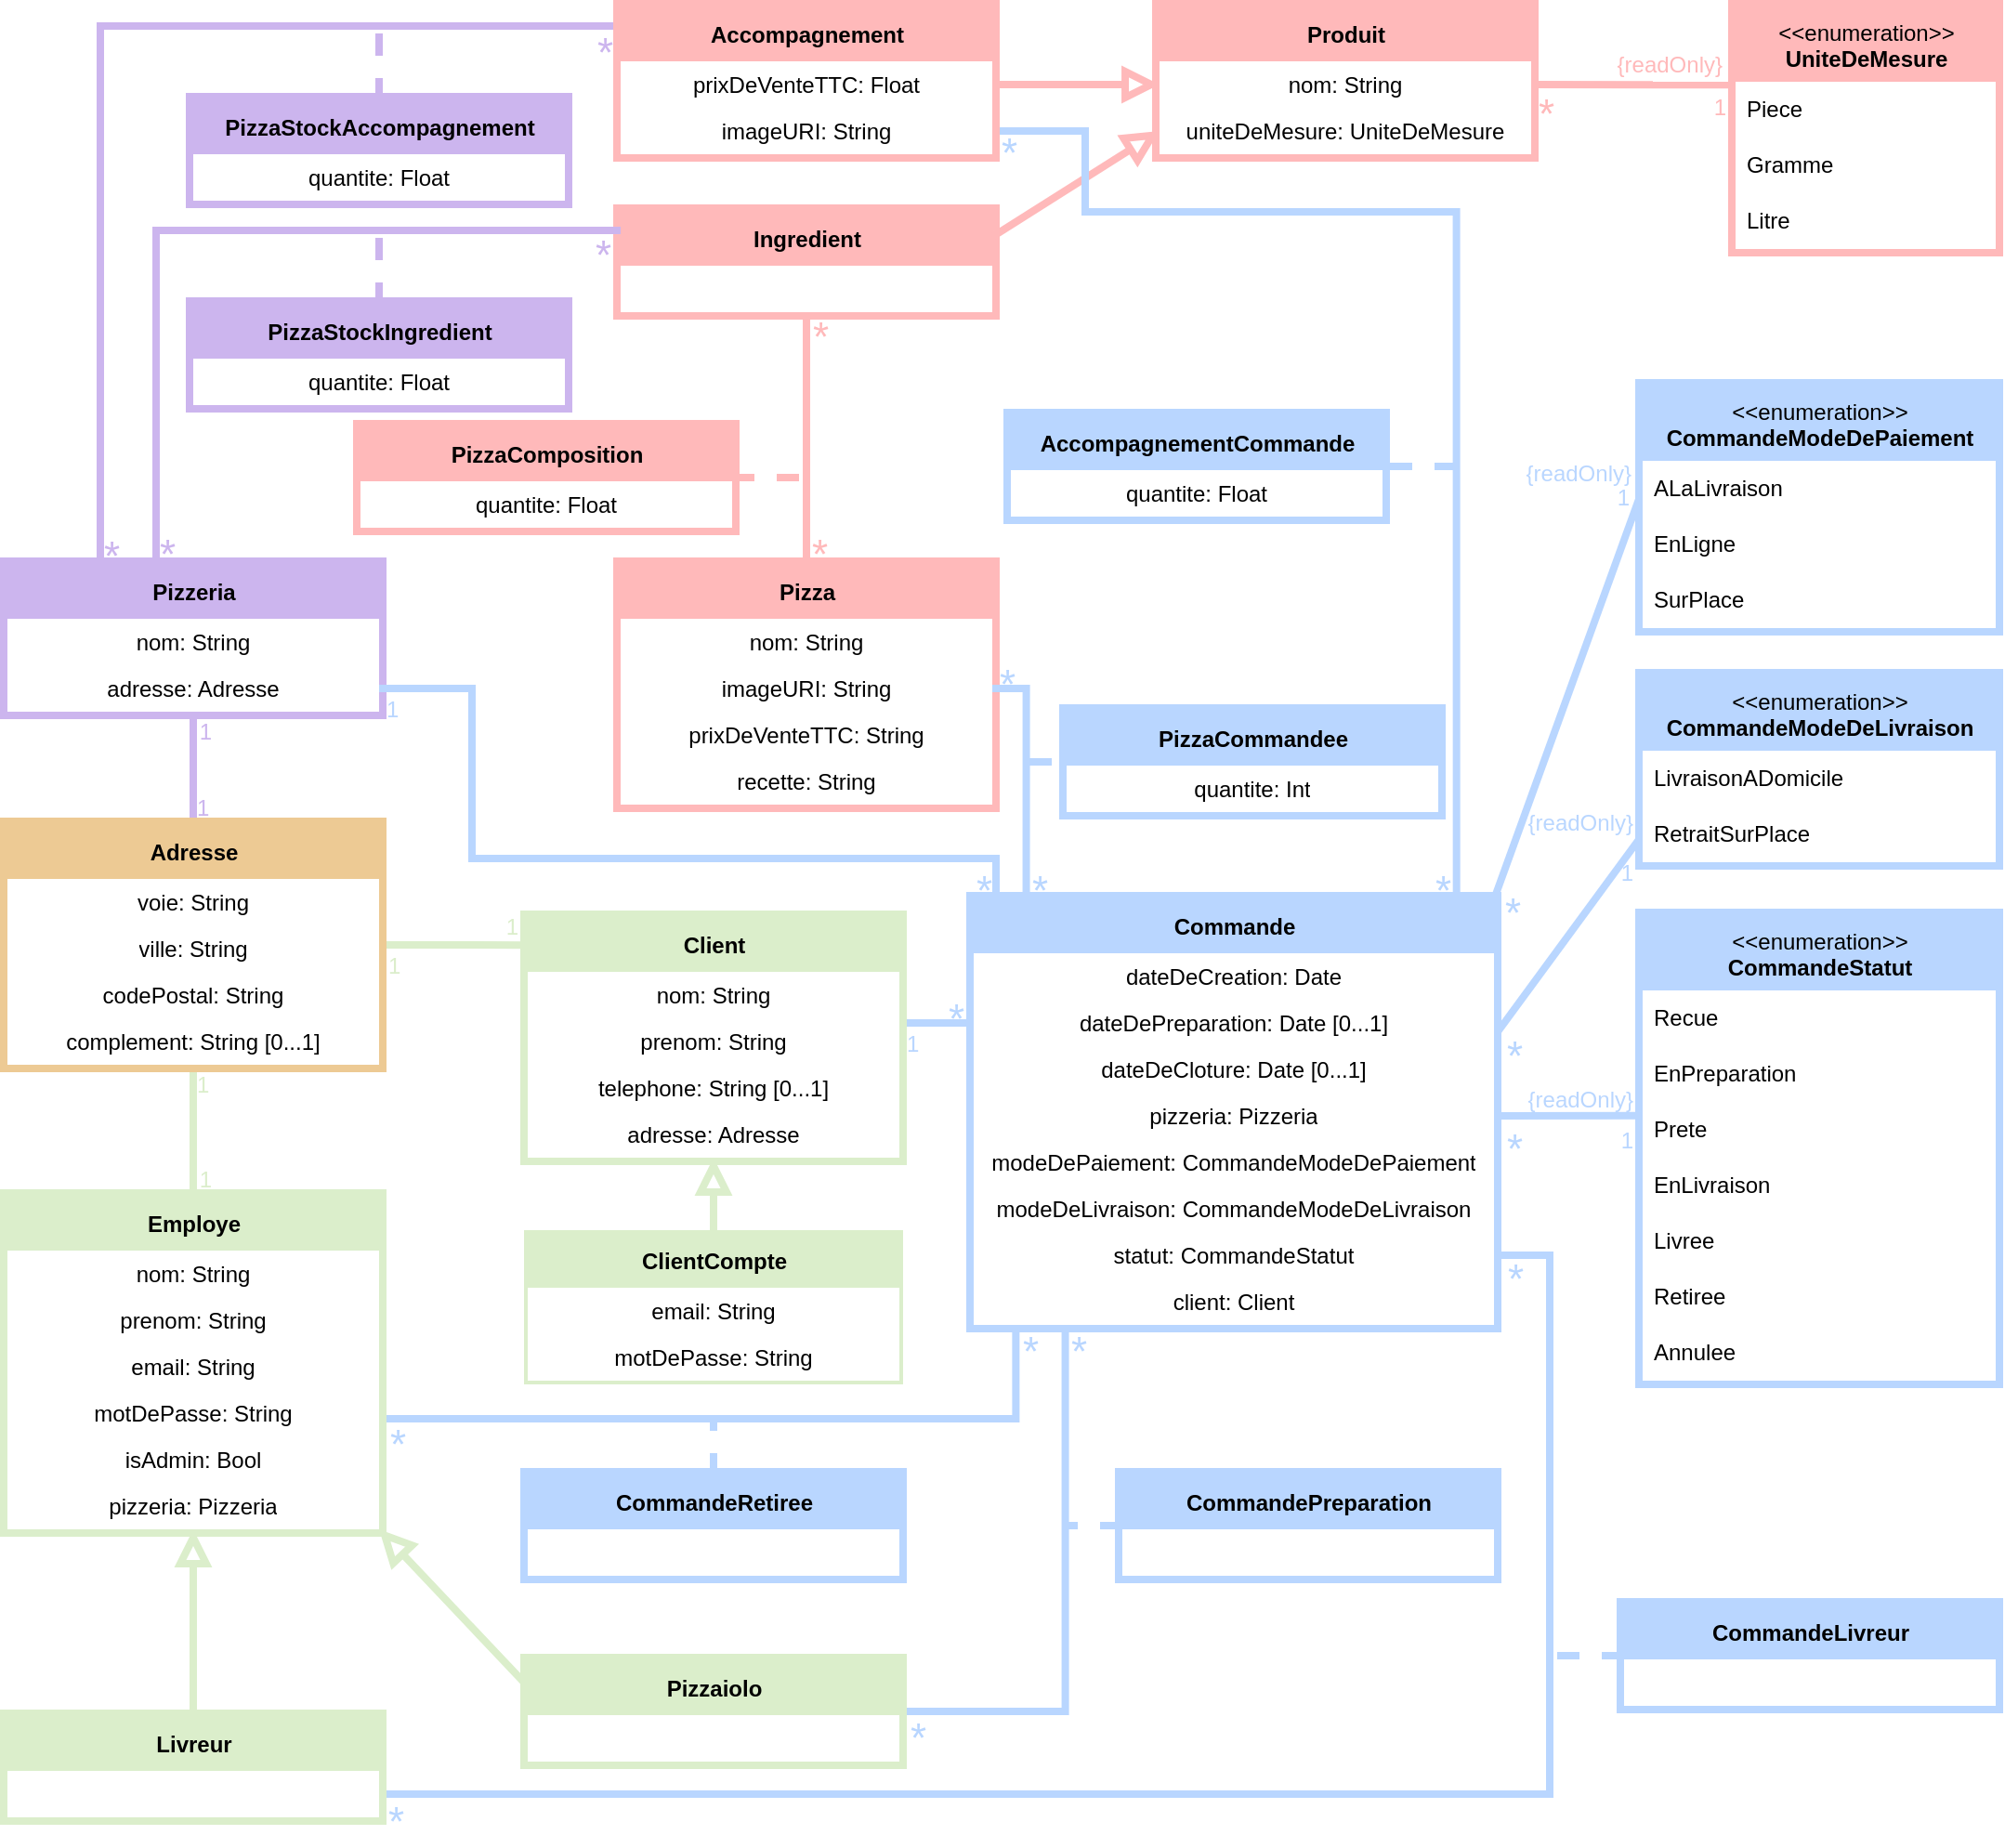 <mxfile>
    <diagram id="vCWGlg-dAXmwwejnAdPU" name="Page-1">
        <mxGraphModel dx="1217" dy="1566" grid="1" gridSize="10" guides="1" tooltips="1" connect="1" arrows="1" fold="1" page="1" pageScale="1" pageWidth="827" pageHeight="1169" math="0" shadow="0">
            <root>
                <mxCell id="0"/>
                <mxCell id="1" parent="0"/>
                <mxCell id="159" style="edgeStyle=none;rounded=0;orthogonalLoop=1;jettySize=auto;html=1;exitX=1;exitY=0.5;exitDx=0;exitDy=0;entryX=0;entryY=0.5;entryDx=0;entryDy=0;endArrow=block;endFill=0;endSize=10;strokeColor=#FFB9BA;strokeWidth=4;" parent="1" source="214" target="191" edge="1">
                    <mxGeometry relative="1" as="geometry">
                        <mxPoint x="-300" y="92.5" as="sourcePoint"/>
                        <mxPoint x="-120" y="92.5" as="targetPoint"/>
                    </mxGeometry>
                </mxCell>
                <mxCell id="193" value="&lt;font color=&quot;#000000&quot;&gt;&amp;lt;&amp;lt;enumeration&amp;gt;&amp;gt;&lt;br&gt;&lt;b&gt;UniteDeMesure&lt;/b&gt;&lt;/font&gt;" style="swimlane;fontStyle=0;align=center;verticalAlign=top;childLayout=stackLayout;horizontal=1;startSize=40;horizontalStack=0;resizeParent=1;resizeParentMax=0;resizeLast=0;collapsible=0;marginBottom=0;html=1;strokeColor=#FFB9BA;fillColor=#FFB9BA;strokeWidth=8;" parent="1" vertex="1">
                    <mxGeometry x="130" width="140" height="130" as="geometry"/>
                </mxCell>
                <mxCell id="194" value="&lt;font color=&quot;#000000&quot; style=&quot;background-color: rgb(255 , 255 , 255)&quot;&gt;Piece&lt;/font&gt;" style="text;html=1;strokeColor=none;align=left;verticalAlign=middle;spacingLeft=4;spacingRight=4;overflow=hidden;rotatable=0;points=[[0,0.5],[1,0.5]];portConstraint=eastwest;fillColor=#FFFFFF;" parent="193" vertex="1">
                    <mxGeometry y="40" width="140" height="30" as="geometry"/>
                </mxCell>
                <mxCell id="195" value="&lt;font color=&quot;#000000&quot; style=&quot;background-color: rgb(255 , 255 , 255)&quot;&gt;Gramme&lt;/font&gt;" style="text;html=1;strokeColor=none;align=left;verticalAlign=middle;spacingLeft=4;spacingRight=4;overflow=hidden;rotatable=0;points=[[0,0.5],[1,0.5]];portConstraint=eastwest;fillColor=#FFFFFF;" parent="193" vertex="1">
                    <mxGeometry y="70" width="140" height="30" as="geometry"/>
                </mxCell>
                <mxCell id="196" value="&lt;font color=&quot;#000000&quot; style=&quot;background-color: rgb(255 , 255 , 255)&quot;&gt;Litre&lt;/font&gt;" style="text;html=1;strokeColor=none;align=left;verticalAlign=middle;spacingLeft=4;spacingRight=4;overflow=hidden;rotatable=0;points=[[0,0.5],[1,0.5]];portConstraint=eastwest;fillColor=#FFFFFF;" parent="193" vertex="1">
                    <mxGeometry y="100" width="140" height="30" as="geometry"/>
                </mxCell>
                <mxCell id="198" value="" style="endArrow=none;html=1;rounded=0;align=center;verticalAlign=top;endFill=0;labelBackgroundColor=none;strokeColor=#FFB9BA;entryX=-0.008;entryY=0.056;entryDx=0;entryDy=0;entryPerimeter=0;exitX=1;exitY=0.5;exitDx=0;exitDy=0;strokeWidth=4;" parent="1" source="191" target="194" edge="1">
                    <mxGeometry relative="1" as="geometry">
                        <mxPoint x="40" y="96" as="sourcePoint"/>
                        <mxPoint x="330" y="230" as="targetPoint"/>
                    </mxGeometry>
                </mxCell>
                <mxCell id="200" value="&lt;font style=&quot;font-size: 22px&quot;&gt;*&lt;/font&gt;" style="resizable=0;html=1;align=left;verticalAlign=top;labelBackgroundColor=none;fontSize=25;fontColor=#FFB9BA;" parent="198" connectable="0" vertex="1">
                    <mxGeometry x="-1" relative="1" as="geometry">
                        <mxPoint x="2" y="-8" as="offset"/>
                    </mxGeometry>
                </mxCell>
                <mxCell id="201" value="{readOnly}" style="resizable=0;html=1;align=right;verticalAlign=bottom;labelBackgroundColor=none;fontColor=#FFB9BA;" parent="198" connectable="0" vertex="1">
                    <mxGeometry x="1" relative="1" as="geometry">
                        <mxPoint x="-5" y="-2" as="offset"/>
                    </mxGeometry>
                </mxCell>
                <mxCell id="202" value="1" style="resizable=0;html=1;align=right;verticalAlign=top;labelBackgroundColor=none;fontColor=#FFB9BA;" parent="198" connectable="0" vertex="1">
                    <mxGeometry x="1" relative="1" as="geometry">
                        <mxPoint x="-3" y="-2" as="offset"/>
                    </mxGeometry>
                </mxCell>
                <mxCell id="216" value="&lt;font color=&quot;#000000&quot;&gt;Ingredient&lt;/font&gt;" style="swimlane;fontStyle=1;align=center;verticalAlign=middle;childLayout=stackLayout;horizontal=1;startSize=29;horizontalStack=0;resizeParent=1;resizeParentMax=0;resizeLast=0;collapsible=0;marginBottom=0;html=1;strokeColor=#FFB9BA;fillColor=#FFB9BA;strokeWidth=8;" parent="1" vertex="1">
                    <mxGeometry x="-470" y="110" width="200" height="54" as="geometry"/>
                </mxCell>
                <mxCell id="217" value="" style="text;html=1;strokeColor=none;align=center;verticalAlign=middle;spacingLeft=4;spacingRight=4;overflow=hidden;rotatable=0;points=[[0,0.5],[1,0.5]];portConstraint=eastwest;fillColor=#FFFFFF;" parent="216" vertex="1">
                    <mxGeometry y="29" width="200" height="25" as="geometry"/>
                </mxCell>
                <mxCell id="219" style="edgeStyle=none;rounded=0;orthogonalLoop=1;jettySize=auto;html=1;exitX=1;exitY=0.25;exitDx=0;exitDy=0;entryX=0;entryY=0.5;entryDx=0;entryDy=0;endArrow=block;endFill=0;endSize=10;strokeColor=#FFB9BA;strokeWidth=4;" parent="1" source="216" target="192" edge="1">
                    <mxGeometry relative="1" as="geometry">
                        <mxPoint x="-280" y="92.5" as="sourcePoint"/>
                        <mxPoint x="-80" y="104.5" as="targetPoint"/>
                    </mxGeometry>
                </mxCell>
                <mxCell id="221" value="&lt;font color=&quot;#000000&quot;&gt;Pizza&lt;/font&gt;" style="swimlane;fontStyle=1;align=center;verticalAlign=middle;childLayout=stackLayout;horizontal=1;startSize=29;horizontalStack=0;resizeParent=1;resizeParentMax=0;resizeLast=0;collapsible=0;marginBottom=0;html=1;strokeColor=#FFB9BA;fillColor=#FFB9BA;strokeWidth=8;" parent="1" vertex="1">
                    <mxGeometry x="-470" y="300" width="200" height="129" as="geometry"/>
                </mxCell>
                <mxCell id="226" value="&lt;font color=&quot;#000000&quot;&gt;nom: String&lt;/font&gt;" style="text;html=1;strokeColor=none;align=center;verticalAlign=middle;spacingLeft=4;spacingRight=4;overflow=hidden;rotatable=0;points=[[0,0.5],[1,0.5]];portConstraint=eastwest;fillColor=#FFFFFF;" parent="221" vertex="1">
                    <mxGeometry y="29" width="200" height="25" as="geometry"/>
                </mxCell>
                <mxCell id="227" value="&lt;font color=&quot;#000000&quot;&gt;imageURI: String&lt;/font&gt;" style="text;html=1;strokeColor=none;align=center;verticalAlign=middle;spacingLeft=4;spacingRight=4;overflow=hidden;rotatable=0;points=[[0,0.5],[1,0.5]];portConstraint=eastwest;fillColor=#FFFFFF;" parent="221" vertex="1">
                    <mxGeometry y="54" width="200" height="25" as="geometry"/>
                </mxCell>
                <mxCell id="228" value="&lt;font color=&quot;#000000&quot;&gt;prixDeVenteTTC: String&lt;/font&gt;" style="text;html=1;strokeColor=none;align=center;verticalAlign=middle;spacingLeft=4;spacingRight=4;overflow=hidden;rotatable=0;points=[[0,0.5],[1,0.5]];portConstraint=eastwest;fillColor=#FFFFFF;" parent="221" vertex="1">
                    <mxGeometry y="79" width="200" height="25" as="geometry"/>
                </mxCell>
                <mxCell id="222" value="&lt;font color=&quot;#000000&quot;&gt;recette: String&lt;/font&gt;" style="text;html=1;strokeColor=none;align=center;verticalAlign=middle;spacingLeft=4;spacingRight=4;overflow=hidden;rotatable=0;points=[[0,0.5],[1,0.5]];portConstraint=eastwest;fillColor=#FFFFFF;" parent="221" vertex="1">
                    <mxGeometry y="104" width="200" height="25" as="geometry"/>
                </mxCell>
                <mxCell id="235" style="edgeStyle=none;rounded=0;orthogonalLoop=1;jettySize=auto;html=1;exitX=1;exitY=0.5;exitDx=0;exitDy=0;endArrow=none;endFill=0;strokeColor=#FFB9BA;fontSize=25;fontColor=#FFB9BA;dashed=1;strokeWidth=4;" parent="1" source="230" edge="1">
                    <mxGeometry relative="1" as="geometry">
                        <mxPoint x="-370" y="253" as="targetPoint"/>
                    </mxGeometry>
                </mxCell>
                <mxCell id="230" value="&lt;font color=&quot;#000000&quot;&gt;PizzaComposition&lt;/font&gt;" style="swimlane;fontStyle=1;align=center;verticalAlign=middle;childLayout=stackLayout;horizontal=1;startSize=29;horizontalStack=0;resizeParent=1;resizeParentMax=0;resizeLast=0;collapsible=0;marginBottom=0;html=1;strokeColor=#FFB9BA;fillColor=#FFB9BA;strokeWidth=8;" parent="1" vertex="1">
                    <mxGeometry x="-610" y="226" width="200" height="54" as="geometry"/>
                </mxCell>
                <mxCell id="231" value="&lt;font color=&quot;#000000&quot;&gt;quantite: Float&lt;/font&gt;" style="text;html=1;strokeColor=none;align=center;verticalAlign=middle;spacingLeft=4;spacingRight=4;overflow=hidden;rotatable=0;points=[[0,0.5],[1,0.5]];portConstraint=eastwest;fillColor=#FFFFFF;" parent="230" vertex="1">
                    <mxGeometry y="29" width="200" height="25" as="geometry"/>
                </mxCell>
                <mxCell id="236" value="" style="endArrow=none;html=1;rounded=0;align=center;verticalAlign=top;endFill=0;labelBackgroundColor=none;strokeColor=#FFB9BA;entryX=0.5;entryY=1;entryDx=0;entryDy=0;exitX=0.5;exitY=0;exitDx=0;exitDy=0;strokeWidth=4;" parent="1" source="221" target="216" edge="1">
                    <mxGeometry relative="1" as="geometry">
                        <mxPoint x="20" y="92.5" as="sourcePoint"/>
                        <mxPoint x="198.88" y="92.68" as="targetPoint"/>
                    </mxGeometry>
                </mxCell>
                <mxCell id="237" value="&lt;font style=&quot;font-size: 22px&quot;&gt;*&lt;/font&gt;" style="resizable=0;html=1;align=left;verticalAlign=top;labelBackgroundColor=none;fontSize=25;fontColor=#FFB9BA;" parent="236" connectable="0" vertex="1">
                    <mxGeometry x="-1" relative="1" as="geometry">
                        <mxPoint x="1" y="-29" as="offset"/>
                    </mxGeometry>
                </mxCell>
                <mxCell id="239" value="&lt;span style=&quot;font-size: 22px ; text-align: left&quot;&gt;*&lt;/span&gt;" style="resizable=0;html=1;align=right;verticalAlign=top;labelBackgroundColor=none;fontColor=#FFB9BA;" parent="236" connectable="0" vertex="1">
                    <mxGeometry x="1" relative="1" as="geometry">
                        <mxPoint x="12" y="-6" as="offset"/>
                    </mxGeometry>
                </mxCell>
                <mxCell id="240" value="&lt;font color=&quot;#000000&quot;&gt;Pizzeria&lt;/font&gt;" style="swimlane;fontStyle=1;align=center;verticalAlign=middle;childLayout=stackLayout;horizontal=1;startSize=29;horizontalStack=0;resizeParent=1;resizeParentMax=0;resizeLast=0;collapsible=0;marginBottom=0;html=1;fillColor=#CCB5EE;strokeColor=#CCB5EE;strokeWidth=8;" parent="1" vertex="1">
                    <mxGeometry x="-800" y="300" width="200" height="79" as="geometry"/>
                </mxCell>
                <mxCell id="241" value="&lt;font color=&quot;#000000&quot;&gt;nom: String&lt;/font&gt;" style="text;html=1;strokeColor=none;align=center;verticalAlign=middle;spacingLeft=4;spacingRight=4;overflow=hidden;rotatable=0;points=[[0,0.5],[1,0.5]];portConstraint=eastwest;fillColor=#FFFFFF;" parent="240" vertex="1">
                    <mxGeometry y="29" width="200" height="25" as="geometry"/>
                </mxCell>
                <mxCell id="244" value="&lt;font color=&quot;#000000&quot;&gt;adresse: Adresse&lt;/font&gt;" style="text;html=1;strokeColor=none;align=center;verticalAlign=middle;spacingLeft=4;spacingRight=4;overflow=hidden;rotatable=0;points=[[0,0.5],[1,0.5]];portConstraint=eastwest;fillColor=#FFFFFF;" parent="240" vertex="1">
                    <mxGeometry y="54" width="200" height="25" as="geometry"/>
                </mxCell>
                <mxCell id="245" value="" style="endArrow=none;html=1;rounded=0;align=center;verticalAlign=top;endFill=0;labelBackgroundColor=none;exitX=0.25;exitY=0;exitDx=0;exitDy=0;edgeStyle=orthogonalEdgeStyle;strokeColor=#CCB5EE;strokeWidth=4;" parent="1" source="240" edge="1">
                    <mxGeometry relative="1" as="geometry">
                        <mxPoint x="-750" y="80" as="sourcePoint"/>
                        <mxPoint x="-470" y="10" as="targetPoint"/>
                        <Array as="points">
                            <mxPoint x="-750" y="10"/>
                            <mxPoint x="-470" y="10"/>
                        </Array>
                    </mxGeometry>
                </mxCell>
                <mxCell id="246" value="&lt;font style=&quot;font-size: 22px&quot;&gt;*&lt;/font&gt;" style="resizable=0;html=1;align=left;verticalAlign=top;labelBackgroundColor=none;fontSize=25;fontColor=#CCB5EE;" parent="245" connectable="0" vertex="1">
                    <mxGeometry x="-1" relative="1" as="geometry">
                        <mxPoint y="-28" as="offset"/>
                    </mxGeometry>
                </mxCell>
                <mxCell id="248" value="&lt;span style=&quot;color: rgb(204 , 181 , 238) ; font-size: 22px ; text-align: left&quot;&gt;*&lt;/span&gt;" style="resizable=0;html=1;align=right;verticalAlign=top;labelBackgroundColor=none;fontColor=#FFB9BA;" parent="245" connectable="0" vertex="1">
                    <mxGeometry x="1" relative="1" as="geometry">
                        <mxPoint x="-4" y="-5" as="offset"/>
                    </mxGeometry>
                </mxCell>
                <mxCell id="251" style="edgeStyle=orthogonalEdgeStyle;rounded=0;orthogonalLoop=1;jettySize=auto;html=1;exitX=0.5;exitY=0;exitDx=0;exitDy=0;dashed=1;endArrow=none;endFill=0;strokeColor=#CCB5EE;fontSize=25;fontColor=#CCB5EE;strokeWidth=4;" parent="1" source="249" edge="1">
                    <mxGeometry relative="1" as="geometry">
                        <mxPoint x="-600" y="10" as="targetPoint"/>
                    </mxGeometry>
                </mxCell>
                <mxCell id="249" value="&lt;font color=&quot;#000000&quot;&gt;PizzaStockAccompagnement&lt;/font&gt;" style="swimlane;fontStyle=1;align=center;verticalAlign=middle;childLayout=stackLayout;horizontal=1;startSize=29;horizontalStack=0;resizeParent=1;resizeParentMax=0;resizeLast=0;collapsible=0;marginBottom=0;html=1;fillColor=#CCB5EE;strokeColor=#CCB5EE;strokeWidth=8;" parent="1" vertex="1">
                    <mxGeometry x="-700" y="50" width="200" height="54" as="geometry"/>
                </mxCell>
                <mxCell id="250" value="&lt;font color=&quot;#000000&quot;&gt;quantite: Float&lt;/font&gt;" style="text;html=1;strokeColor=none;align=center;verticalAlign=middle;spacingLeft=4;spacingRight=4;overflow=hidden;rotatable=0;points=[[0,0.5],[1,0.5]];portConstraint=eastwest;fillColor=#FFFFFF;" parent="249" vertex="1">
                    <mxGeometry y="29" width="200" height="25" as="geometry"/>
                </mxCell>
                <mxCell id="255" value="" style="endArrow=none;html=1;rounded=0;align=center;verticalAlign=top;endFill=0;labelBackgroundColor=none;exitX=0.4;exitY=0;exitDx=0;exitDy=0;edgeStyle=orthogonalEdgeStyle;strokeColor=#CCB5EE;exitPerimeter=0;strokeWidth=4;" parent="1" source="240" edge="1">
                    <mxGeometry relative="1" as="geometry">
                        <mxPoint x="-750" y="489.5" as="sourcePoint"/>
                        <mxPoint x="-470" y="120" as="targetPoint"/>
                        <Array as="points">
                            <mxPoint x="-720" y="120"/>
                            <mxPoint x="-470" y="120"/>
                        </Array>
                    </mxGeometry>
                </mxCell>
                <mxCell id="256" value="&lt;font style=&quot;font-size: 22px&quot;&gt;*&lt;/font&gt;" style="resizable=0;html=1;align=left;verticalAlign=top;labelBackgroundColor=none;fontSize=25;fontColor=#CCB5EE;" parent="255" connectable="0" vertex="1">
                    <mxGeometry x="-1" relative="1" as="geometry">
                        <mxPoint y="-29" as="offset"/>
                    </mxGeometry>
                </mxCell>
                <mxCell id="257" value="&lt;span style=&quot;color: rgb(204 , 181 , 238) ; font-size: 22px ; text-align: left&quot;&gt;*&lt;/span&gt;" style="resizable=0;html=1;align=right;verticalAlign=top;labelBackgroundColor=none;fontColor=#FFB9BA;" parent="255" connectable="0" vertex="1">
                    <mxGeometry x="1" relative="1" as="geometry">
                        <mxPoint x="-5" y="-6" as="offset"/>
                    </mxGeometry>
                </mxCell>
                <mxCell id="260" style="edgeStyle=orthogonalEdgeStyle;rounded=0;orthogonalLoop=1;jettySize=auto;html=1;exitX=0.5;exitY=0;exitDx=0;exitDy=0;dashed=1;endArrow=none;endFill=0;strokeColor=#CCB5EE;fontSize=25;fontColor=#CCB5EE;strokeWidth=4;" parent="1" source="258" edge="1">
                    <mxGeometry relative="1" as="geometry">
                        <mxPoint x="-600" y="120" as="targetPoint"/>
                    </mxGeometry>
                </mxCell>
                <mxCell id="258" value="&lt;font color=&quot;#000000&quot;&gt;PizzaStockIngredient&lt;/font&gt;" style="swimlane;fontStyle=1;align=center;verticalAlign=middle;childLayout=stackLayout;horizontal=1;startSize=29;horizontalStack=0;resizeParent=1;resizeParentMax=0;resizeLast=0;collapsible=0;marginBottom=0;html=1;fillColor=#CCB5EE;strokeColor=#CCB5EE;strokeWidth=8;" parent="1" vertex="1">
                    <mxGeometry x="-700" y="160" width="200" height="54" as="geometry"/>
                </mxCell>
                <mxCell id="259" value="&lt;font color=&quot;#000000&quot;&gt;quantite: Float&lt;/font&gt;" style="text;html=1;strokeColor=none;align=center;verticalAlign=middle;spacingLeft=4;spacingRight=4;overflow=hidden;rotatable=0;points=[[0,0.5],[1,0.5]];portConstraint=eastwest;fillColor=#FFFFFF;" parent="258" vertex="1">
                    <mxGeometry y="29" width="200" height="25" as="geometry"/>
                </mxCell>
                <mxCell id="273" value="" style="endArrow=none;html=1;rounded=0;align=center;verticalAlign=top;endFill=0;labelBackgroundColor=none;entryX=0.5;entryY=1;entryDx=0;entryDy=0;exitX=0.5;exitY=0;exitDx=0;exitDy=0;strokeColor=#CCB5EE;strokeWidth=4;" parent="1" source="264" target="240" edge="1">
                    <mxGeometry relative="1" as="geometry">
                        <mxPoint x="-360" y="310" as="sourcePoint"/>
                        <mxPoint x="-360" y="214" as="targetPoint"/>
                    </mxGeometry>
                </mxCell>
                <mxCell id="274" value="&lt;span style=&quot;font-size: 12px ; text-align: right&quot;&gt;1&lt;/span&gt;" style="resizable=0;html=1;align=left;verticalAlign=top;labelBackgroundColor=none;fontSize=25;fontColor=#CCB5EE;" parent="273" connectable="0" vertex="1">
                    <mxGeometry x="-1" relative="1" as="geometry">
                        <mxPoint y="-36" as="offset"/>
                    </mxGeometry>
                </mxCell>
                <mxCell id="275" value="1" style="resizable=0;html=1;align=right;verticalAlign=top;labelBackgroundColor=none;fontColor=#CCB5EE;" parent="273" connectable="0" vertex="1">
                    <mxGeometry x="1" relative="1" as="geometry">
                        <mxPoint x="10" y="-3" as="offset"/>
                    </mxGeometry>
                </mxCell>
                <mxCell id="276" value="" style="endArrow=none;html=1;rounded=0;align=center;verticalAlign=top;endFill=0;labelBackgroundColor=none;entryX=0.5;entryY=0;entryDx=0;entryDy=0;exitX=0.5;exitY=1;exitDx=0;exitDy=0;strokeColor=#DBEECB;strokeWidth=4;" parent="1" source="264" target="261" edge="1">
                    <mxGeometry relative="1" as="geometry">
                        <mxPoint x="-660" y="590" as="sourcePoint"/>
                        <mxPoint x="-690" y="389" as="targetPoint"/>
                    </mxGeometry>
                </mxCell>
                <mxCell id="277" value="&lt;span style=&quot;font-size: 12px ; text-align: right&quot;&gt;1&lt;/span&gt;" style="resizable=0;html=1;align=left;verticalAlign=top;labelBackgroundColor=none;fontSize=25;fontColor=#DBEECB;" parent="276" connectable="0" vertex="1">
                    <mxGeometry x="-1" relative="1" as="geometry">
                        <mxPoint y="-16" as="offset"/>
                    </mxGeometry>
                </mxCell>
                <mxCell id="278" value="1" style="resizable=0;html=1;align=right;verticalAlign=top;labelBackgroundColor=none;fontColor=#DBEECB;" parent="276" connectable="0" vertex="1">
                    <mxGeometry x="1" relative="1" as="geometry">
                        <mxPoint x="10" y="-23" as="offset"/>
                    </mxGeometry>
                </mxCell>
                <mxCell id="286" value="" style="endArrow=none;html=1;rounded=0;align=center;verticalAlign=top;endFill=0;labelBackgroundColor=none;entryX=-0.002;entryY=0.113;entryDx=0;entryDy=0;exitX=1;exitY=0.5;exitDx=0;exitDy=0;strokeColor=#DBEECB;entryPerimeter=0;strokeWidth=4;" parent="1" source="264" target="279" edge="1">
                    <mxGeometry relative="1" as="geometry">
                        <mxPoint x="-690" y="579" as="sourcePoint"/>
                        <mxPoint x="-690" y="639.5" as="targetPoint"/>
                    </mxGeometry>
                </mxCell>
                <mxCell id="287" value="&lt;span style=&quot;font-size: 12px ; text-align: right&quot;&gt;1&lt;/span&gt;" style="resizable=0;html=1;align=left;verticalAlign=top;labelBackgroundColor=none;fontSize=25;fontColor=#DBEECB;" parent="286" connectable="0" vertex="1">
                    <mxGeometry x="-1" relative="1" as="geometry">
                        <mxPoint x="3" y="-16" as="offset"/>
                    </mxGeometry>
                </mxCell>
                <mxCell id="288" value="1" style="resizable=0;html=1;align=right;verticalAlign=top;labelBackgroundColor=none;fontColor=#DBEECB;" parent="286" connectable="0" vertex="1">
                    <mxGeometry x="1" relative="1" as="geometry">
                        <mxPoint x="-4" y="-24" as="offset"/>
                    </mxGeometry>
                </mxCell>
                <mxCell id="298" value="&lt;font color=&quot;#000000&quot;&gt;ClientCompte&lt;/font&gt;" style="swimlane;fontStyle=1;align=center;verticalAlign=middle;childLayout=stackLayout;horizontal=1;startSize=29;horizontalStack=0;resizeParent=1;resizeParentMax=0;resizeLast=0;collapsible=0;marginBottom=0;html=1;fillColor=#DBEECB;strokeColor=#DBEECB;strokeWidth=4;" parent="1" vertex="1">
                    <mxGeometry x="-520" y="660" width="200" height="79" as="geometry"/>
                </mxCell>
                <mxCell id="299" value="&lt;font color=&quot;#000000&quot;&gt;email: String&lt;/font&gt;" style="text;html=1;strokeColor=none;align=center;verticalAlign=middle;spacingLeft=4;spacingRight=4;overflow=hidden;rotatable=0;points=[[0,0.5],[1,0.5]];portConstraint=eastwest;fillColor=#FFFFFF;" parent="298" vertex="1">
                    <mxGeometry y="29" width="200" height="25" as="geometry"/>
                </mxCell>
                <mxCell id="300" value="&lt;font color=&quot;#000000&quot;&gt;motDePasse: String&lt;/font&gt;" style="text;html=1;strokeColor=none;align=center;verticalAlign=middle;spacingLeft=4;spacingRight=4;overflow=hidden;rotatable=0;points=[[0,0.5],[1,0.5]];portConstraint=eastwest;fillColor=#FFFFFF;" parent="298" vertex="1">
                    <mxGeometry y="54" width="200" height="25" as="geometry"/>
                </mxCell>
                <mxCell id="303" style="edgeStyle=none;rounded=0;orthogonalLoop=1;jettySize=auto;html=1;exitX=0.5;exitY=0;exitDx=0;exitDy=0;endArrow=block;endFill=0;endSize=10;strokeColor=#DBEECB;entryX=0.5;entryY=1;entryDx=0;entryDy=0;strokeWidth=4;" parent="1" source="289" target="261" edge="1">
                    <mxGeometry relative="1" as="geometry">
                        <mxPoint x="-480" y="546.0" as="sourcePoint"/>
                        <mxPoint x="-698" y="830" as="targetPoint"/>
                    </mxGeometry>
                </mxCell>
                <mxCell id="304" style="edgeStyle=none;rounded=0;orthogonalLoop=1;jettySize=auto;html=1;exitX=0.5;exitY=0;exitDx=0;exitDy=0;entryX=0.5;entryY=1;entryDx=0;entryDy=0;endArrow=block;endFill=0;endSize=10;strokeColor=#DBEECB;strokeWidth=4;" parent="1" source="298" target="279" edge="1">
                    <mxGeometry relative="1" as="geometry">
                        <mxPoint x="-690" y="890" as="sourcePoint"/>
                        <mxPoint x="-688.4" y="818.25" as="targetPoint"/>
                    </mxGeometry>
                </mxCell>
                <mxCell id="305" style="edgeStyle=none;rounded=0;orthogonalLoop=1;jettySize=auto;html=1;exitX=0;exitY=0.25;exitDx=0;exitDy=0;entryX=1;entryY=1;entryDx=0;entryDy=0;endArrow=block;endFill=0;endSize=10;strokeColor=#DBEECB;strokeWidth=4;" parent="1" source="296" target="261" edge="1">
                    <mxGeometry relative="1" as="geometry">
                        <mxPoint x="-680" y="900" as="sourcePoint"/>
                        <mxPoint x="-678.4" y="828.25" as="targetPoint"/>
                    </mxGeometry>
                </mxCell>
                <mxCell id="323" value="&lt;font color=&quot;#000000&quot;&gt;&amp;lt;&amp;lt;enumeration&amp;gt;&amp;gt;&lt;br&gt;&lt;b&gt;CommandeStatut&lt;/b&gt;&lt;/font&gt;" style="swimlane;fontStyle=0;align=center;verticalAlign=top;childLayout=stackLayout;horizontal=1;startSize=40;horizontalStack=0;resizeParent=1;resizeParentMax=0;resizeLast=0;collapsible=0;marginBottom=0;html=1;fillColor=#B9D6FF;strokeColor=#B9D6FF;strokeWidth=8;" parent="1" vertex="1">
                    <mxGeometry x="80" y="489" width="190" height="250" as="geometry"/>
                </mxCell>
                <mxCell id="324" value="&lt;font color=&quot;#000000&quot; style=&quot;background-color: rgb(255 , 255 , 255)&quot;&gt;Recue&lt;/font&gt;" style="text;html=1;strokeColor=none;align=left;verticalAlign=middle;spacingLeft=4;spacingRight=4;overflow=hidden;rotatable=0;points=[[0,0.5],[1,0.5]];portConstraint=eastwest;fillColor=#FFFFFF;" parent="323" vertex="1">
                    <mxGeometry y="40" width="190" height="30" as="geometry"/>
                </mxCell>
                <mxCell id="325" value="&lt;font color=&quot;#000000&quot; style=&quot;background-color: rgb(255 , 255 , 255)&quot;&gt;EnPreparation&lt;/font&gt;" style="text;html=1;strokeColor=none;align=left;verticalAlign=middle;spacingLeft=4;spacingRight=4;overflow=hidden;rotatable=0;points=[[0,0.5],[1,0.5]];portConstraint=eastwest;fillColor=#FFFFFF;" parent="323" vertex="1">
                    <mxGeometry y="70" width="190" height="30" as="geometry"/>
                </mxCell>
                <mxCell id="326" value="&lt;font color=&quot;#000000&quot; style=&quot;background-color: rgb(255 , 255 , 255)&quot;&gt;Prete&lt;/font&gt;" style="text;html=1;strokeColor=none;align=left;verticalAlign=middle;spacingLeft=4;spacingRight=4;overflow=hidden;rotatable=0;points=[[0,0.5],[1,0.5]];portConstraint=eastwest;fillColor=#FFFFFF;" parent="323" vertex="1">
                    <mxGeometry y="100" width="190" height="30" as="geometry"/>
                </mxCell>
                <mxCell id="327" value="&lt;font color=&quot;#000000&quot; style=&quot;background-color: rgb(255 , 255 , 255)&quot;&gt;EnLivraison&lt;/font&gt;" style="text;html=1;strokeColor=none;align=left;verticalAlign=middle;spacingLeft=4;spacingRight=4;overflow=hidden;rotatable=0;points=[[0,0.5],[1,0.5]];portConstraint=eastwest;fillColor=#FFFFFF;" parent="323" vertex="1">
                    <mxGeometry y="130" width="190" height="30" as="geometry"/>
                </mxCell>
                <mxCell id="328" value="&lt;font color=&quot;#000000&quot; style=&quot;background-color: rgb(255 , 255 , 255)&quot;&gt;Livree&lt;/font&gt;" style="text;html=1;strokeColor=none;align=left;verticalAlign=middle;spacingLeft=4;spacingRight=4;overflow=hidden;rotatable=0;points=[[0,0.5],[1,0.5]];portConstraint=eastwest;fillColor=#FFFFFF;" parent="323" vertex="1">
                    <mxGeometry y="160" width="190" height="30" as="geometry"/>
                </mxCell>
                <mxCell id="329" value="&lt;font color=&quot;#000000&quot; style=&quot;background-color: rgb(255 , 255 , 255)&quot;&gt;Retiree&lt;/font&gt;" style="text;html=1;strokeColor=none;align=left;verticalAlign=middle;spacingLeft=4;spacingRight=4;overflow=hidden;rotatable=0;points=[[0,0.5],[1,0.5]];portConstraint=eastwest;fillColor=#FFFFFF;" parent="323" vertex="1">
                    <mxGeometry y="190" width="190" height="30" as="geometry"/>
                </mxCell>
                <mxCell id="330" value="&lt;font color=&quot;#000000&quot; style=&quot;background-color: rgb(255 , 255 , 255)&quot;&gt;Annulee&lt;/font&gt;" style="text;html=1;strokeColor=none;align=left;verticalAlign=middle;spacingLeft=4;spacingRight=4;overflow=hidden;rotatable=0;points=[[0,0.5],[1,0.5]];portConstraint=eastwest;fillColor=#FFFFFF;" parent="323" vertex="1">
                    <mxGeometry y="220" width="190" height="30" as="geometry"/>
                </mxCell>
                <mxCell id="340" value="&lt;font color=&quot;#000000&quot;&gt;PizzaCommandee&lt;/font&gt;" style="swimlane;fontStyle=1;align=center;verticalAlign=middle;childLayout=stackLayout;horizontal=1;startSize=29;horizontalStack=0;resizeParent=1;resizeParentMax=0;resizeLast=0;collapsible=0;marginBottom=0;html=1;fillColor=#B9D6FF;strokeColor=#B9D6FF;strokeWidth=8;" parent="1" vertex="1">
                    <mxGeometry x="-230" y="379" width="200" height="54" as="geometry"/>
                </mxCell>
                <mxCell id="341" value="&lt;font color=&quot;#000000&quot;&gt;quantite: Int&lt;/font&gt;" style="text;html=1;strokeColor=none;align=center;verticalAlign=middle;spacingLeft=4;spacingRight=4;overflow=hidden;rotatable=0;points=[[0,0.5],[1,0.5]];portConstraint=eastwest;fillColor=#FFFFFF;" parent="340" vertex="1">
                    <mxGeometry y="29" width="200" height="25" as="geometry"/>
                </mxCell>
                <mxCell id="349" value="&lt;font color=&quot;#000000&quot;&gt;AccompagnementCommande&lt;/font&gt;" style="swimlane;fontStyle=1;align=center;verticalAlign=middle;childLayout=stackLayout;horizontal=1;startSize=29;horizontalStack=0;resizeParent=1;resizeParentMax=0;resizeLast=0;collapsible=0;marginBottom=0;html=1;fillColor=#B9D6FF;strokeColor=#B9D6FF;strokeWidth=8;" parent="1" vertex="1">
                    <mxGeometry x="-260" y="220" width="200" height="54" as="geometry"/>
                </mxCell>
                <mxCell id="350" value="&lt;font color=&quot;#000000&quot;&gt;quantite: Float&lt;/font&gt;" style="text;html=1;strokeColor=none;align=center;verticalAlign=middle;spacingLeft=4;spacingRight=4;overflow=hidden;rotatable=0;points=[[0,0.5],[1,0.5]];portConstraint=eastwest;fillColor=#FFFFFF;" parent="349" vertex="1">
                    <mxGeometry y="29" width="200" height="25" as="geometry"/>
                </mxCell>
                <mxCell id="351" value="&lt;font color=&quot;#000000&quot;&gt;CommandeRetiree&lt;/font&gt;" style="swimlane;fontStyle=1;align=center;verticalAlign=middle;childLayout=stackLayout;horizontal=1;startSize=29;horizontalStack=0;resizeParent=1;resizeParentMax=0;resizeLast=0;collapsible=0;marginBottom=0;html=1;fillColor=#B9D6FF;strokeColor=#B9D6FF;strokeWidth=8;" parent="1" vertex="1">
                    <mxGeometry x="-520" y="790" width="200" height="54" as="geometry"/>
                </mxCell>
                <mxCell id="352" value="" style="text;html=1;strokeColor=none;align=center;verticalAlign=middle;spacingLeft=4;spacingRight=4;overflow=hidden;rotatable=0;points=[[0,0.5],[1,0.5]];portConstraint=eastwest;fillColor=#FFFFFF;" parent="351" vertex="1">
                    <mxGeometry y="29" width="200" height="25" as="geometry"/>
                </mxCell>
                <mxCell id="353" value="&lt;font color=&quot;#000000&quot;&gt;CommandePreparation&lt;/font&gt;" style="swimlane;fontStyle=1;align=center;verticalAlign=middle;childLayout=stackLayout;horizontal=1;startSize=29;horizontalStack=0;resizeParent=1;resizeParentMax=0;resizeLast=0;collapsible=0;marginBottom=0;html=1;fillColor=#B9D6FF;strokeColor=#B9D6FF;strokeWidth=8;" parent="1" vertex="1">
                    <mxGeometry x="-200" y="790" width="200" height="54" as="geometry"/>
                </mxCell>
                <mxCell id="354" value="" style="text;html=1;strokeColor=none;align=center;verticalAlign=middle;spacingLeft=4;spacingRight=4;overflow=hidden;rotatable=0;points=[[0,0.5],[1,0.5]];portConstraint=eastwest;fillColor=#FFFFFF;" parent="353" vertex="1">
                    <mxGeometry y="29" width="200" height="25" as="geometry"/>
                </mxCell>
                <mxCell id="355" value="&lt;font color=&quot;#000000&quot;&gt;CommandeLivreur&lt;/font&gt;" style="swimlane;fontStyle=1;align=center;verticalAlign=middle;childLayout=stackLayout;horizontal=1;startSize=29;horizontalStack=0;resizeParent=1;resizeParentMax=0;resizeLast=0;collapsible=0;marginBottom=0;html=1;fillColor=#B9D6FF;strokeColor=#B9D6FF;strokeWidth=8;" parent="1" vertex="1">
                    <mxGeometry x="70" y="860" width="200" height="54" as="geometry"/>
                </mxCell>
                <mxCell id="356" value="" style="text;html=1;strokeColor=none;align=center;verticalAlign=middle;spacingLeft=4;spacingRight=4;overflow=hidden;rotatable=0;points=[[0,0.5],[1,0.5]];portConstraint=eastwest;fillColor=#FFFFFF;" parent="355" vertex="1">
                    <mxGeometry y="29" width="200" height="25" as="geometry"/>
                </mxCell>
                <mxCell id="357" value="" style="endArrow=none;html=1;rounded=0;align=center;verticalAlign=top;endFill=0;labelBackgroundColor=none;exitX=1;exitY=0.5;exitDx=0;exitDy=0;edgeStyle=orthogonalEdgeStyle;entryX=0.044;entryY=-0.002;entryDx=0;entryDy=0;strokeColor=#B9D6FF;entryPerimeter=0;strokeWidth=4;" parent="1" source="244" target="306" edge="1">
                    <mxGeometry relative="1" as="geometry">
                        <mxPoint x="-590" y="514.5" as="sourcePoint"/>
                        <mxPoint x="-280" y="480" as="targetPoint"/>
                        <Array as="points">
                            <mxPoint x="-550" y="366"/>
                            <mxPoint x="-550" y="458"/>
                            <mxPoint x="-268" y="458"/>
                            <mxPoint x="-268" y="480"/>
                        </Array>
                    </mxGeometry>
                </mxCell>
                <mxCell id="358" value="&lt;span style=&quot;font-size: 12px ; text-align: right&quot;&gt;&lt;font color=&quot;#b9d6ff&quot;&gt;1&lt;/font&gt;&lt;/span&gt;" style="resizable=0;html=1;align=left;verticalAlign=top;labelBackgroundColor=none;fontSize=25;fontColor=#DBEECB;" parent="357" connectable="0" vertex="1">
                    <mxGeometry x="-1" relative="1" as="geometry">
                        <mxPoint x="2" y="-16" as="offset"/>
                    </mxGeometry>
                </mxCell>
                <mxCell id="359" value="&lt;span style=&quot;font-size: 22px ; text-align: left&quot;&gt;*&lt;/span&gt;" style="resizable=0;html=1;align=right;verticalAlign=top;labelBackgroundColor=none;fontColor=#B9D6FF;" parent="357" connectable="0" vertex="1">
                    <mxGeometry x="1" relative="1" as="geometry">
                        <mxPoint x="-2" y="-24" as="offset"/>
                    </mxGeometry>
                </mxCell>
                <mxCell id="360" value="" style="endArrow=none;html=1;rounded=0;align=center;verticalAlign=top;endFill=0;labelBackgroundColor=none;exitX=0.997;exitY=0.102;exitDx=0;exitDy=0;entryX=0;entryY=0.5;entryDx=0;entryDy=0;exitPerimeter=0;strokeColor=#B9D6FF;strokeWidth=4;" parent="1" source="281" target="308" edge="1">
                    <mxGeometry relative="1" as="geometry">
                        <mxPoint x="-590" y="514.5" as="sourcePoint"/>
                        <mxPoint x="-281" y="559" as="targetPoint"/>
                    </mxGeometry>
                </mxCell>
                <mxCell id="361" value="&lt;span style=&quot;font-size: 12px ; text-align: right&quot;&gt;&lt;font color=&quot;#b9d6ff&quot;&gt;1&lt;/font&gt;&lt;/span&gt;" style="resizable=0;html=1;align=left;verticalAlign=top;labelBackgroundColor=none;fontSize=25;fontColor=#DBEECB;" parent="360" connectable="0" vertex="1">
                    <mxGeometry x="-1" relative="1" as="geometry">
                        <mxPoint x="3" y="-16" as="offset"/>
                    </mxGeometry>
                </mxCell>
                <mxCell id="362" value="&lt;span style=&quot;color: rgb(185 , 214 , 255) ; font-size: 22px ; text-align: left&quot;&gt;*&lt;/span&gt;" style="resizable=0;html=1;align=right;verticalAlign=top;labelBackgroundColor=none;fontColor=#DBEECB;" parent="360" connectable="0" vertex="1">
                    <mxGeometry x="1" relative="1" as="geometry">
                        <mxPoint x="-4" y="-22" as="offset"/>
                    </mxGeometry>
                </mxCell>
                <mxCell id="364" value="" style="endArrow=none;html=1;rounded=0;align=center;verticalAlign=top;endFill=0;labelBackgroundColor=none;exitX=1;exitY=0.5;exitDx=0;exitDy=0;edgeStyle=orthogonalEdgeStyle;strokeColor=#B9D6FF;entryX=0.928;entryY=-0.001;entryDx=0;entryDy=0;entryPerimeter=0;strokeWidth=4;" parent="1" source="215" target="306" edge="1">
                    <mxGeometry relative="1" as="geometry">
                        <mxPoint x="-549.2" y="315.73" as="sourcePoint"/>
                        <mxPoint x="-20" y="478" as="targetPoint"/>
                        <Array as="points">
                            <mxPoint x="-220" y="66"/>
                            <mxPoint x="-220" y="110"/>
                            <mxPoint x="-20" y="110"/>
                        </Array>
                    </mxGeometry>
                </mxCell>
                <mxCell id="365" value="&lt;span style=&quot;color: rgb(185 , 214 , 255) ; font-size: 22px&quot;&gt;*&lt;/span&gt;" style="resizable=0;html=1;align=left;verticalAlign=top;labelBackgroundColor=none;fontSize=25;fontColor=#DBEECB;" parent="364" connectable="0" vertex="1">
                    <mxGeometry x="-1" relative="1" as="geometry">
                        <mxPoint x="3" y="-12" as="offset"/>
                    </mxGeometry>
                </mxCell>
                <mxCell id="366" value="&lt;span style=&quot;font-size: 22px ; text-align: left&quot;&gt;*&lt;/span&gt;" style="resizable=0;html=1;align=right;verticalAlign=top;labelBackgroundColor=none;fontColor=#B9D6FF;" parent="364" connectable="0" vertex="1">
                    <mxGeometry x="1" relative="1" as="geometry">
                        <mxPoint x="-2" y="-24" as="offset"/>
                    </mxGeometry>
                </mxCell>
                <mxCell id="367" value="" style="endArrow=none;html=1;rounded=0;align=center;verticalAlign=top;endFill=0;labelBackgroundColor=none;exitX=1;exitY=0.5;exitDx=0;exitDy=0;edgeStyle=orthogonalEdgeStyle;entryX=0.101;entryY=-0.001;entryDx=0;entryDy=0;strokeColor=#B9D6FF;entryPerimeter=0;strokeWidth=4;" parent="1" source="227" target="306" edge="1">
                    <mxGeometry relative="1" as="geometry">
                        <mxPoint x="-260" y="117.5" as="sourcePoint"/>
                        <mxPoint x="-200" y="490" as="targetPoint"/>
                        <Array as="points">
                            <mxPoint x="-252" y="367"/>
                        </Array>
                    </mxGeometry>
                </mxCell>
                <mxCell id="368" value="&lt;span style=&quot;color: rgb(185 , 214 , 255) ; font-size: 22px&quot;&gt;*&lt;/span&gt;" style="resizable=0;html=1;align=left;verticalAlign=top;labelBackgroundColor=none;fontSize=25;fontColor=#DBEECB;" parent="367" connectable="0" vertex="1">
                    <mxGeometry x="-1" relative="1" as="geometry">
                        <mxPoint x="2" y="-26" as="offset"/>
                    </mxGeometry>
                </mxCell>
                <mxCell id="369" value="&lt;span style=&quot;font-size: 22px ; text-align: left&quot;&gt;*&lt;/span&gt;" style="resizable=0;html=1;align=right;verticalAlign=top;labelBackgroundColor=none;fontColor=#B9D6FF;" parent="367" connectable="0" vertex="1">
                    <mxGeometry x="1" relative="1" as="geometry">
                        <mxPoint x="12" y="-24" as="offset"/>
                    </mxGeometry>
                </mxCell>
                <mxCell id="370" style="edgeStyle=none;rounded=0;orthogonalLoop=1;jettySize=auto;html=1;endArrow=none;endFill=0;fontSize=25;fontColor=#FFB9BA;dashed=1;strokeColor=#B9D6FF;entryX=1;entryY=0.5;entryDx=0;entryDy=0;strokeWidth=4;" parent="1" target="349" edge="1">
                    <mxGeometry relative="1" as="geometry">
                        <mxPoint x="-60" y="249" as="targetPoint"/>
                        <mxPoint x="-20" y="247" as="sourcePoint"/>
                    </mxGeometry>
                </mxCell>
                <mxCell id="371" style="edgeStyle=none;rounded=0;orthogonalLoop=1;jettySize=auto;html=1;endArrow=none;endFill=0;fontSize=25;fontColor=#FFB9BA;dashed=1;strokeColor=#B9D6FF;entryX=0;entryY=0.5;entryDx=0;entryDy=0;strokeWidth=4;" parent="1" target="340" edge="1">
                    <mxGeometry relative="1" as="geometry">
                        <mxPoint x="-179.6" y="259.05" as="targetPoint"/>
                        <mxPoint x="-250" y="406" as="sourcePoint"/>
                    </mxGeometry>
                </mxCell>
                <mxCell id="372" value="" style="endArrow=none;html=1;rounded=0;align=center;verticalAlign=top;endFill=0;labelBackgroundColor=none;exitX=1;exitY=0.5;exitDx=0;exitDy=0;strokeColor=#B9D6FF;entryX=-0.003;entryY=0.244;entryDx=0;entryDy=0;entryPerimeter=0;strokeWidth=4;" parent="1" source="310" target="326" edge="1">
                    <mxGeometry relative="1" as="geometry">
                        <mxPoint x="-50" y="176.5" as="sourcePoint"/>
                        <mxPoint x="80" y="597" as="targetPoint"/>
                    </mxGeometry>
                </mxCell>
                <mxCell id="373" value="&lt;font style=&quot;font-size: 22px&quot; color=&quot;#b9d6ff&quot;&gt;*&lt;/font&gt;" style="resizable=0;html=1;align=left;verticalAlign=top;labelBackgroundColor=none;fontSize=25;fontColor=#FFB9BA;" parent="372" connectable="0" vertex="1">
                    <mxGeometry x="-1" relative="1" as="geometry">
                        <mxPoint x="5" y="-6" as="offset"/>
                    </mxGeometry>
                </mxCell>
                <mxCell id="374" value="{readOnly}" style="resizable=0;html=1;align=right;verticalAlign=bottom;labelBackgroundColor=none;fontColor=#B9D6FF;" parent="372" connectable="0" vertex="1">
                    <mxGeometry x="1" relative="1" as="geometry">
                        <mxPoint x="-4" as="offset"/>
                    </mxGeometry>
                </mxCell>
                <mxCell id="375" value="&lt;font color=&quot;#b9d6ff&quot;&gt;1&lt;/font&gt;" style="resizable=0;html=1;align=right;verticalAlign=top;labelBackgroundColor=none;fontColor=#FFB9BA;" parent="372" connectable="0" vertex="1">
                    <mxGeometry x="1" relative="1" as="geometry">
                        <mxPoint x="-4" as="offset"/>
                    </mxGeometry>
                </mxCell>
                <mxCell id="376" value="" style="endArrow=none;html=1;rounded=0;align=center;verticalAlign=top;endFill=0;labelBackgroundColor=none;strokeColor=#B9D6FF;entryX=0;entryY=0.5;entryDx=0;entryDy=0;strokeWidth=4;" parent="1" target="321" edge="1">
                    <mxGeometry relative="1" as="geometry">
                        <mxPoint y="554" as="sourcePoint"/>
                        <mxPoint x="79.43" y="553.91" as="targetPoint"/>
                    </mxGeometry>
                </mxCell>
                <mxCell id="377" value="&lt;font style=&quot;font-size: 22px&quot; color=&quot;#b9d6ff&quot;&gt;*&lt;/font&gt;" style="resizable=0;html=1;align=left;verticalAlign=top;labelBackgroundColor=none;fontSize=25;fontColor=#FFB9BA;" parent="376" connectable="0" vertex="1">
                    <mxGeometry x="-1" relative="1" as="geometry">
                        <mxPoint x="5" y="-13" as="offset"/>
                    </mxGeometry>
                </mxCell>
                <mxCell id="378" value="{readOnly}" style="resizable=0;html=1;align=right;verticalAlign=bottom;labelBackgroundColor=none;fontColor=#B9D6FF;" parent="376" connectable="0" vertex="1">
                    <mxGeometry x="1" relative="1" as="geometry">
                        <mxPoint x="-4" y="2" as="offset"/>
                    </mxGeometry>
                </mxCell>
                <mxCell id="379" value="&lt;font color=&quot;#b9d6ff&quot;&gt;1&lt;/font&gt;" style="resizable=0;html=1;align=right;verticalAlign=top;labelBackgroundColor=none;fontColor=#FFB9BA;" parent="376" connectable="0" vertex="1">
                    <mxGeometry x="1" relative="1" as="geometry">
                        <mxPoint x="-4" y="7" as="offset"/>
                    </mxGeometry>
                </mxCell>
                <mxCell id="380" value="" style="endArrow=none;html=1;rounded=0;align=center;verticalAlign=top;endFill=0;labelBackgroundColor=none;strokeColor=#B9D6FF;entryX=0;entryY=0.5;entryDx=0;entryDy=0;exitX=1;exitY=0;exitDx=0;exitDy=0;strokeWidth=4;" parent="1" source="306" target="316" edge="1">
                    <mxGeometry relative="1" as="geometry">
                        <mxPoint x="10" y="564" as="sourcePoint"/>
                        <mxPoint x="90" y="455" as="targetPoint"/>
                    </mxGeometry>
                </mxCell>
                <mxCell id="381" value="&lt;font style=&quot;font-size: 22px&quot; color=&quot;#b9d6ff&quot;&gt;*&lt;/font&gt;" style="resizable=0;html=1;align=left;verticalAlign=top;labelBackgroundColor=none;fontSize=25;fontColor=#FFB9BA;" parent="380" connectable="0" vertex="1">
                    <mxGeometry x="-1" relative="1" as="geometry">
                        <mxPoint x="4" y="-16" as="offset"/>
                    </mxGeometry>
                </mxCell>
                <mxCell id="382" value="{readOnly}" style="resizable=0;html=1;align=right;verticalAlign=bottom;labelBackgroundColor=none;fontColor=#B9D6FF;" parent="380" connectable="0" vertex="1">
                    <mxGeometry x="1" relative="1" as="geometry">
                        <mxPoint x="-5" as="offset"/>
                    </mxGeometry>
                </mxCell>
                <mxCell id="383" value="&lt;font color=&quot;#b9d6ff&quot;&gt;1&lt;/font&gt;" style="resizable=0;html=1;align=right;verticalAlign=top;labelBackgroundColor=none;fontColor=#FFB9BA;" parent="380" connectable="0" vertex="1">
                    <mxGeometry x="1" relative="1" as="geometry">
                        <mxPoint x="-6" y="-9" as="offset"/>
                    </mxGeometry>
                </mxCell>
                <mxCell id="384" value="" style="endArrow=none;html=1;rounded=0;align=center;verticalAlign=top;endFill=0;labelBackgroundColor=none;exitX=1;exitY=0.5;exitDx=0;exitDy=0;strokeColor=#B9D6FF;entryX=0.176;entryY=1.011;entryDx=0;entryDy=0;edgeStyle=orthogonalEdgeStyle;entryPerimeter=0;strokeWidth=4;" parent="1" source="296" target="314" edge="1">
                    <mxGeometry relative="1" as="geometry">
                        <mxPoint x="-310.6" y="556.55" as="sourcePoint"/>
                        <mxPoint x="-220" y="740" as="targetPoint"/>
                    </mxGeometry>
                </mxCell>
                <mxCell id="385" value="&lt;span style=&quot;color: rgb(185 , 214 , 255) ; font-size: 22px&quot;&gt;*&lt;/span&gt;" style="resizable=0;html=1;align=left;verticalAlign=top;labelBackgroundColor=none;fontSize=25;fontColor=#DBEECB;" parent="384" connectable="0" vertex="1">
                    <mxGeometry x="-1" relative="1" as="geometry">
                        <mxPoint x="4" y="-9" as="offset"/>
                    </mxGeometry>
                </mxCell>
                <mxCell id="386" value="&lt;span style=&quot;color: rgb(185 , 214 , 255) ; font-size: 22px ; text-align: left&quot;&gt;*&lt;/span&gt;" style="resizable=0;html=1;align=right;verticalAlign=top;labelBackgroundColor=none;fontColor=#DBEECB;" parent="384" connectable="0" vertex="1">
                    <mxGeometry x="1" relative="1" as="geometry">
                        <mxPoint x="12.69" y="-5.06" as="offset"/>
                    </mxGeometry>
                </mxCell>
                <mxCell id="387" value="" style="endArrow=none;html=1;rounded=0;align=center;verticalAlign=top;endFill=0;labelBackgroundColor=none;strokeColor=#B9D6FF;entryX=0.081;entryY=1.012;entryDx=0;entryDy=0;edgeStyle=orthogonalEdgeStyle;entryPerimeter=0;exitX=1;exitY=0.619;exitDx=0;exitDy=0;exitPerimeter=0;strokeWidth=4;" parent="1" source="269" target="314" edge="1">
                    <mxGeometry relative="1" as="geometry">
                        <mxPoint x="-590" y="760" as="sourcePoint"/>
                        <mxPoint x="-200.0" y="719" as="targetPoint"/>
                        <Array as="points">
                            <mxPoint x="-257" y="760"/>
                        </Array>
                    </mxGeometry>
                </mxCell>
                <mxCell id="388" value="&lt;span style=&quot;color: rgb(185 , 214 , 255) ; font-size: 22px&quot;&gt;*&lt;/span&gt;" style="resizable=0;html=1;align=left;verticalAlign=top;labelBackgroundColor=none;fontSize=25;fontColor=#DBEECB;" parent="387" connectable="0" vertex="1">
                    <mxGeometry x="-1" relative="1" as="geometry">
                        <mxPoint x="4" y="-9" as="offset"/>
                    </mxGeometry>
                </mxCell>
                <mxCell id="389" value="&lt;span style=&quot;color: rgb(185 , 214 , 255) ; font-size: 22px ; text-align: left&quot;&gt;*&lt;/span&gt;" style="resizable=0;html=1;align=right;verticalAlign=top;labelBackgroundColor=none;fontColor=#DBEECB;" parent="387" connectable="0" vertex="1">
                    <mxGeometry x="1" relative="1" as="geometry">
                        <mxPoint x="12.69" y="-5.06" as="offset"/>
                    </mxGeometry>
                </mxCell>
                <mxCell id="391" style="edgeStyle=none;rounded=0;orthogonalLoop=1;jettySize=auto;html=1;endArrow=none;endFill=0;fontSize=25;fontColor=#FFB9BA;dashed=1;strokeColor=#B9D6FF;exitX=0.5;exitY=0;exitDx=0;exitDy=0;strokeWidth=4;" parent="1" source="351" edge="1">
                    <mxGeometry relative="1" as="geometry">
                        <mxPoint x="-420" y="760" as="targetPoint"/>
                        <mxPoint x="-300" y="620" as="sourcePoint"/>
                    </mxGeometry>
                </mxCell>
                <mxCell id="392" value="" style="endArrow=none;html=1;rounded=0;align=center;verticalAlign=top;endFill=0;labelBackgroundColor=none;strokeColor=#B9D6FF;entryX=1;entryY=0.5;entryDx=0;entryDy=0;edgeStyle=orthogonalEdgeStyle;strokeWidth=4;" parent="1" source="290" target="313" edge="1">
                    <mxGeometry relative="1" as="geometry">
                        <mxPoint x="-20" y="947.9" as="sourcePoint"/>
                        <mxPoint x="46.0" y="750.0" as="targetPoint"/>
                        <Array as="points">
                            <mxPoint x="30" y="962"/>
                            <mxPoint x="30" y="672"/>
                        </Array>
                    </mxGeometry>
                </mxCell>
                <mxCell id="393" value="&lt;span style=&quot;color: rgb(185 , 214 , 255) ; font-size: 22px&quot;&gt;*&lt;/span&gt;" style="resizable=0;html=1;align=left;verticalAlign=top;labelBackgroundColor=none;fontSize=25;fontColor=#DBEECB;" parent="392" connectable="0" vertex="1">
                    <mxGeometry x="-1" relative="1" as="geometry">
                        <mxPoint x="3" y="-9" as="offset"/>
                    </mxGeometry>
                </mxCell>
                <mxCell id="394" value="&lt;span style=&quot;color: rgb(185 , 214 , 255) ; font-size: 22px ; text-align: left&quot;&gt;*&lt;/span&gt;" style="resizable=0;html=1;align=right;verticalAlign=top;labelBackgroundColor=none;fontColor=#DBEECB;" parent="392" connectable="0" vertex="1">
                    <mxGeometry x="1" relative="1" as="geometry">
                        <mxPoint x="16.69" y="-6.06" as="offset"/>
                    </mxGeometry>
                </mxCell>
                <mxCell id="395" style="edgeStyle=none;rounded=0;orthogonalLoop=1;jettySize=auto;html=1;endArrow=none;endFill=0;fontSize=25;fontColor=#FFB9BA;dashed=1;strokeColor=#B9D6FF;exitX=0;exitY=0.5;exitDx=0;exitDy=0;strokeWidth=4;" parent="1" source="353" edge="1">
                    <mxGeometry relative="1" as="geometry">
                        <mxPoint x="-230" y="817" as="targetPoint"/>
                        <mxPoint x="-200" y="807" as="sourcePoint"/>
                    </mxGeometry>
                </mxCell>
                <mxCell id="396" style="edgeStyle=none;rounded=0;orthogonalLoop=1;jettySize=auto;html=1;endArrow=none;endFill=0;fontSize=25;fontColor=#FFB9BA;dashed=1;strokeColor=#B9D6FF;exitX=0;exitY=0.5;exitDx=0;exitDy=0;strokeWidth=4;" parent="1" source="355" edge="1">
                    <mxGeometry relative="1" as="geometry">
                        <mxPoint x="30" y="887" as="targetPoint"/>
                        <mxPoint x="-190" y="817" as="sourcePoint"/>
                    </mxGeometry>
                </mxCell>
                <mxCell id="261" value="&lt;font color=&quot;#000000&quot;&gt;Employe&lt;/font&gt;" style="swimlane;fontStyle=1;align=center;verticalAlign=middle;childLayout=stackLayout;horizontal=1;startSize=29;horizontalStack=0;resizeParent=1;resizeParentMax=0;resizeLast=0;collapsible=0;marginBottom=0;html=1;fillColor=#DBEECB;strokeColor=#DBEECB;strokeWidth=8;" parent="1" vertex="1">
                    <mxGeometry x="-800" y="640" width="200" height="179" as="geometry"/>
                </mxCell>
                <mxCell id="262" value="&lt;font color=&quot;#000000&quot;&gt;nom: String&lt;/font&gt;" style="text;html=1;strokeColor=none;align=center;verticalAlign=middle;spacingLeft=4;spacingRight=4;overflow=hidden;rotatable=0;points=[[0,0.5],[1,0.5]];portConstraint=eastwest;fillColor=#FFFFFF;" parent="261" vertex="1">
                    <mxGeometry y="29" width="200" height="25" as="geometry"/>
                </mxCell>
                <mxCell id="267" value="&lt;font color=&quot;#000000&quot;&gt;prenom: String&lt;/font&gt;" style="text;html=1;strokeColor=none;align=center;verticalAlign=middle;spacingLeft=4;spacingRight=4;overflow=hidden;rotatable=0;points=[[0,0.5],[1,0.5]];portConstraint=eastwest;fillColor=#FFFFFF;" parent="261" vertex="1">
                    <mxGeometry y="54" width="200" height="25" as="geometry"/>
                </mxCell>
                <mxCell id="268" value="&lt;font color=&quot;#000000&quot;&gt;email: String&lt;/font&gt;" style="text;html=1;strokeColor=none;align=center;verticalAlign=middle;spacingLeft=4;spacingRight=4;overflow=hidden;rotatable=0;points=[[0,0.5],[1,0.5]];portConstraint=eastwest;fillColor=#FFFFFF;" parent="261" vertex="1">
                    <mxGeometry y="79" width="200" height="25" as="geometry"/>
                </mxCell>
                <mxCell id="269" value="&lt;font color=&quot;#000000&quot;&gt;motDePasse: String&lt;/font&gt;" style="text;html=1;strokeColor=none;align=center;verticalAlign=middle;spacingLeft=4;spacingRight=4;overflow=hidden;rotatable=0;points=[[0,0.5],[1,0.5]];portConstraint=eastwest;fillColor=#FFFFFF;" parent="261" vertex="1">
                    <mxGeometry y="104" width="200" height="25" as="geometry"/>
                </mxCell>
                <mxCell id="270" value="&lt;font color=&quot;#000000&quot;&gt;isAdmin: Bool&lt;/font&gt;" style="text;html=1;strokeColor=none;align=center;verticalAlign=middle;spacingLeft=4;spacingRight=4;overflow=hidden;rotatable=0;points=[[0,0.5],[1,0.5]];portConstraint=eastwest;fillColor=#FFFFFF;" parent="261" vertex="1">
                    <mxGeometry y="129" width="200" height="25" as="geometry"/>
                </mxCell>
                <mxCell id="263" value="&lt;font color=&quot;#000000&quot;&gt;pizzeria: Pizzeria&lt;/font&gt;" style="text;html=1;strokeColor=none;align=center;verticalAlign=middle;spacingLeft=4;spacingRight=4;overflow=hidden;rotatable=0;points=[[0,0.5],[1,0.5]];portConstraint=eastwest;fillColor=#FFFFFF;" parent="261" vertex="1">
                    <mxGeometry y="154" width="200" height="25" as="geometry"/>
                </mxCell>
                <mxCell id="289" value="&lt;font color=&quot;#000000&quot;&gt;Livreur&lt;/font&gt;" style="swimlane;fontStyle=1;align=center;verticalAlign=middle;childLayout=stackLayout;horizontal=1;startSize=29;horizontalStack=0;resizeParent=1;resizeParentMax=0;resizeLast=0;collapsible=0;marginBottom=0;html=1;fillColor=#DBEECB;strokeColor=#DBEECB;strokeWidth=8;" parent="1" vertex="1">
                    <mxGeometry x="-800" y="920" width="200" height="54" as="geometry"/>
                </mxCell>
                <mxCell id="290" value="" style="text;html=1;strokeColor=none;align=center;verticalAlign=middle;spacingLeft=4;spacingRight=4;overflow=hidden;rotatable=0;points=[[0,0.5],[1,0.5]];portConstraint=eastwest;fillColor=#FFFFFF;" parent="289" vertex="1">
                    <mxGeometry y="29" width="200" height="25" as="geometry"/>
                </mxCell>
                <mxCell id="296" value="&lt;font color=&quot;#000000&quot;&gt;Pizzaiolo&lt;/font&gt;" style="swimlane;fontStyle=1;align=center;verticalAlign=middle;childLayout=stackLayout;horizontal=1;startSize=29;horizontalStack=0;resizeParent=1;resizeParentMax=0;resizeLast=0;collapsible=0;marginBottom=0;html=1;fillColor=#DBEECB;strokeColor=#DBEECB;strokeWidth=8;" parent="1" vertex="1">
                    <mxGeometry x="-520" y="890" width="200" height="54" as="geometry"/>
                </mxCell>
                <mxCell id="297" value="" style="text;html=1;strokeColor=none;align=center;verticalAlign=middle;spacingLeft=4;spacingRight=4;overflow=hidden;rotatable=0;points=[[0,0.5],[1,0.5]];portConstraint=eastwest;fillColor=#FFFFFF;" parent="296" vertex="1">
                    <mxGeometry y="29" width="200" height="25" as="geometry"/>
                </mxCell>
                <mxCell id="315" value="&lt;font color=&quot;#000000&quot;&gt;&amp;lt;&amp;lt;enumeration&amp;gt;&amp;gt;&lt;br&gt;&lt;b&gt;CommandeModeDePaiement&lt;/b&gt;&lt;/font&gt;" style="swimlane;fontStyle=0;align=center;verticalAlign=top;childLayout=stackLayout;horizontal=1;startSize=40;horizontalStack=0;resizeParent=1;resizeParentMax=0;resizeLast=0;collapsible=0;marginBottom=0;html=1;fillColor=#B9D6FF;strokeColor=#B9D6FF;strokeWidth=8;" parent="1" vertex="1">
                    <mxGeometry x="80" y="204" width="190" height="130" as="geometry"/>
                </mxCell>
                <mxCell id="316" value="&lt;font color=&quot;#000000&quot; style=&quot;background-color: rgb(255 , 255 , 255)&quot;&gt;ALaLivraison&lt;/font&gt;" style="text;html=1;strokeColor=none;align=left;verticalAlign=middle;spacingLeft=4;spacingRight=4;overflow=hidden;rotatable=0;points=[[0,0.5],[1,0.5]];portConstraint=eastwest;fillColor=#FFFFFF;" parent="315" vertex="1">
                    <mxGeometry y="40" width="190" height="30" as="geometry"/>
                </mxCell>
                <mxCell id="317" value="&lt;font color=&quot;#000000&quot; style=&quot;background-color: rgb(255 , 255 , 255)&quot;&gt;EnLigne&lt;/font&gt;" style="text;html=1;strokeColor=none;align=left;verticalAlign=middle;spacingLeft=4;spacingRight=4;overflow=hidden;rotatable=0;points=[[0,0.5],[1,0.5]];portConstraint=eastwest;fillColor=#FFFFFF;" parent="315" vertex="1">
                    <mxGeometry y="70" width="190" height="30" as="geometry"/>
                </mxCell>
                <mxCell id="318" value="&lt;font color=&quot;#000000&quot; style=&quot;background-color: rgb(255 , 255 , 255)&quot;&gt;SurPlace&lt;/font&gt;" style="text;html=1;strokeColor=none;align=left;verticalAlign=middle;spacingLeft=4;spacingRight=4;overflow=hidden;rotatable=0;points=[[0,0.5],[1,0.5]];portConstraint=eastwest;fillColor=#FFFFFF;" parent="315" vertex="1">
                    <mxGeometry y="100" width="190" height="30" as="geometry"/>
                </mxCell>
                <mxCell id="319" value="&lt;font color=&quot;#000000&quot;&gt;&amp;lt;&amp;lt;enumeration&amp;gt;&amp;gt;&lt;br&gt;&lt;b&gt;CommandeModeDeLivraison&lt;/b&gt;&lt;/font&gt;" style="swimlane;fontStyle=0;align=center;verticalAlign=top;childLayout=stackLayout;horizontal=1;startSize=40;horizontalStack=0;resizeParent=1;resizeParentMax=0;resizeLast=0;collapsible=0;marginBottom=0;html=1;fillColor=#B9D6FF;strokeColor=#B9D6FF;strokeWidth=8;" parent="1" vertex="1">
                    <mxGeometry x="80" y="360" width="190" height="100" as="geometry"/>
                </mxCell>
                <mxCell id="320" value="&lt;font color=&quot;#000000&quot; style=&quot;background-color: rgb(255 , 255 , 255)&quot;&gt;LivraisonADomicile&lt;/font&gt;" style="text;html=1;strokeColor=none;align=left;verticalAlign=middle;spacingLeft=4;spacingRight=4;overflow=hidden;rotatable=0;points=[[0,0.5],[1,0.5]];portConstraint=eastwest;fillColor=#FFFFFF;" parent="319" vertex="1">
                    <mxGeometry y="40" width="190" height="30" as="geometry"/>
                </mxCell>
                <mxCell id="321" value="&lt;font color=&quot;#000000&quot; style=&quot;background-color: rgb(255 , 255 , 255)&quot;&gt;RetraitSurPlace&lt;/font&gt;" style="text;html=1;strokeColor=none;align=left;verticalAlign=middle;spacingLeft=4;spacingRight=4;overflow=hidden;rotatable=0;points=[[0,0.5],[1,0.5]];portConstraint=eastwest;fillColor=#FFFFFF;" parent="319" vertex="1">
                    <mxGeometry y="70" width="190" height="30" as="geometry"/>
                </mxCell>
                <mxCell id="190" value="&lt;font color=&quot;#000000&quot;&gt;Produit&lt;/font&gt;" style="swimlane;fontStyle=1;align=center;verticalAlign=middle;childLayout=stackLayout;horizontal=1;startSize=29;horizontalStack=0;resizeParent=1;resizeParentMax=0;resizeLast=0;collapsible=0;marginBottom=0;html=1;strokeColor=#FFB9BA;fillColor=#FFB9BA;strokeWidth=8;" parent="1" vertex="1">
                    <mxGeometry x="-180" width="200" height="79" as="geometry"/>
                </mxCell>
                <mxCell id="191" value="&lt;font color=&quot;#000000&quot;&gt;nom: String&lt;/font&gt;" style="text;html=1;strokeColor=none;align=center;verticalAlign=middle;spacingLeft=4;spacingRight=4;overflow=hidden;rotatable=0;points=[[0,0.5],[1,0.5]];portConstraint=eastwest;fillColor=#FFFFFF;" parent="190" vertex="1">
                    <mxGeometry y="29" width="200" height="25" as="geometry"/>
                </mxCell>
                <mxCell id="192" value="&lt;font color=&quot;#000000&quot;&gt;uniteDeMesure: UniteDeMesure&lt;/font&gt;" style="text;html=1;strokeColor=none;align=center;verticalAlign=middle;spacingLeft=4;spacingRight=4;overflow=hidden;rotatable=0;points=[[0,0.5],[1,0.5]];portConstraint=eastwest;fillColor=#FFFFFF;" parent="190" vertex="1">
                    <mxGeometry y="54" width="200" height="25" as="geometry"/>
                </mxCell>
                <mxCell id="213" value="&lt;font color=&quot;#000000&quot;&gt;Accompagnement&lt;/font&gt;" style="swimlane;fontStyle=1;align=center;verticalAlign=middle;childLayout=stackLayout;horizontal=1;startSize=29;horizontalStack=0;resizeParent=1;resizeParentMax=0;resizeLast=0;collapsible=0;marginBottom=0;html=1;strokeColor=#FFB9BA;fillColor=#FFB9BA;strokeWidth=8;" parent="1" vertex="1">
                    <mxGeometry x="-470" width="200" height="79" as="geometry"/>
                </mxCell>
                <mxCell id="214" value="&lt;font color=&quot;#000000&quot;&gt;prixDeVenteTTC: Float&lt;/font&gt;" style="text;html=1;strokeColor=none;align=center;verticalAlign=middle;spacingLeft=4;spacingRight=4;overflow=hidden;rotatable=0;points=[[0,0.5],[1,0.5]];portConstraint=eastwest;fillColor=#FFFFFF;" parent="213" vertex="1">
                    <mxGeometry y="29" width="200" height="25" as="geometry"/>
                </mxCell>
                <mxCell id="215" value="&lt;font color=&quot;#000000&quot;&gt;imageURI: String&lt;/font&gt;" style="text;html=1;strokeColor=none;align=center;verticalAlign=middle;spacingLeft=4;spacingRight=4;overflow=hidden;rotatable=0;points=[[0,0.5],[1,0.5]];portConstraint=eastwest;fillColor=#FFFFFF;" parent="213" vertex="1">
                    <mxGeometry y="54" width="200" height="25" as="geometry"/>
                </mxCell>
                <mxCell id="264" value="&lt;font color=&quot;#000000&quot;&gt;Adresse&lt;/font&gt;" style="swimlane;fontStyle=1;align=center;verticalAlign=middle;childLayout=stackLayout;horizontal=1;startSize=29;horizontalStack=0;resizeParent=1;resizeParentMax=0;resizeLast=0;collapsible=0;marginBottom=0;html=1;fillColor=#EDCA94;strokeColor=#EDCA94;strokeWidth=8;" parent="1" vertex="1">
                    <mxGeometry x="-800" y="440" width="200" height="129" as="geometry"/>
                </mxCell>
                <mxCell id="265" value="&lt;font color=&quot;#000000&quot;&gt;voie: String&lt;/font&gt;" style="text;html=1;strokeColor=none;align=center;verticalAlign=middle;spacingLeft=4;spacingRight=4;overflow=hidden;rotatable=0;points=[[0,0.5],[1,0.5]];portConstraint=eastwest;fillColor=#FFFFFF;" parent="264" vertex="1">
                    <mxGeometry y="29" width="200" height="25" as="geometry"/>
                </mxCell>
                <mxCell id="266" value="&lt;font color=&quot;#000000&quot;&gt;ville: String&lt;/font&gt;" style="text;html=1;strokeColor=none;align=center;verticalAlign=middle;spacingLeft=4;spacingRight=4;overflow=hidden;rotatable=0;points=[[0,0.5],[1,0.5]];portConstraint=eastwest;fillColor=#FFFFFF;" parent="264" vertex="1">
                    <mxGeometry y="54" width="200" height="25" as="geometry"/>
                </mxCell>
                <mxCell id="271" value="&lt;font color=&quot;#000000&quot;&gt;codePostal: String&lt;/font&gt;" style="text;html=1;strokeColor=none;align=center;verticalAlign=middle;spacingLeft=4;spacingRight=4;overflow=hidden;rotatable=0;points=[[0,0.5],[1,0.5]];portConstraint=eastwest;fillColor=#FFFFFF;" parent="264" vertex="1">
                    <mxGeometry y="79" width="200" height="25" as="geometry"/>
                </mxCell>
                <mxCell id="272" value="&lt;font color=&quot;#000000&quot;&gt;complement: String [0...1]&lt;/font&gt;" style="text;html=1;strokeColor=none;align=center;verticalAlign=middle;spacingLeft=4;spacingRight=4;overflow=hidden;rotatable=0;points=[[0,0.5],[1,0.5]];portConstraint=eastwest;fillColor=#FFFFFF;" parent="264" vertex="1">
                    <mxGeometry y="104" width="200" height="25" as="geometry"/>
                </mxCell>
                <mxCell id="306" value="&lt;font color=&quot;#000000&quot;&gt;Commande&lt;/font&gt;" style="swimlane;fontStyle=1;align=center;verticalAlign=middle;childLayout=stackLayout;horizontal=1;startSize=29;horizontalStack=0;resizeParent=1;resizeParentMax=0;resizeLast=0;collapsible=0;marginBottom=0;html=1;fillColor=#B9D6FF;strokeColor=#B9D6FF;strokeWidth=8;" parent="1" vertex="1">
                    <mxGeometry x="-280" y="480" width="280" height="229" as="geometry"/>
                </mxCell>
                <mxCell id="307" value="&lt;font color=&quot;#000000&quot;&gt;dateDeCreation: Date&lt;/font&gt;" style="text;html=1;strokeColor=none;align=center;verticalAlign=middle;spacingLeft=4;spacingRight=4;overflow=hidden;rotatable=0;points=[[0,0.5],[1,0.5]];portConstraint=eastwest;fillColor=#FFFFFF;" parent="306" vertex="1">
                    <mxGeometry y="29" width="280" height="25" as="geometry"/>
                </mxCell>
                <mxCell id="308" value="&lt;font color=&quot;#000000&quot;&gt;dateDePreparation: Date&lt;/font&gt;&lt;span style=&quot;color: rgb(0 , 0 , 0)&quot;&gt;&amp;nbsp;[0...1]&lt;/span&gt;" style="text;html=1;strokeColor=none;align=center;verticalAlign=middle;spacingLeft=4;spacingRight=4;overflow=hidden;rotatable=0;points=[[0,0.5],[1,0.5]];portConstraint=eastwest;fillColor=#FFFFFF;" parent="306" vertex="1">
                    <mxGeometry y="54" width="280" height="25" as="geometry"/>
                </mxCell>
                <mxCell id="309" value="&lt;font color=&quot;#000000&quot;&gt;dateDeCloture: Date&lt;/font&gt;&lt;span style=&quot;color: rgb(0 , 0 , 0)&quot;&gt;&amp;nbsp;[0...1]&lt;/span&gt;" style="text;html=1;strokeColor=none;align=center;verticalAlign=middle;spacingLeft=4;spacingRight=4;overflow=hidden;rotatable=0;points=[[0,0.5],[1,0.5]];portConstraint=eastwest;fillColor=#FFFFFF;" parent="306" vertex="1">
                    <mxGeometry y="79" width="280" height="25" as="geometry"/>
                </mxCell>
                <mxCell id="310" value="&lt;font color=&quot;#000000&quot;&gt;pizzeria: Pizzeria&lt;/font&gt;" style="text;html=1;strokeColor=none;align=center;verticalAlign=middle;spacingLeft=4;spacingRight=4;overflow=hidden;rotatable=0;points=[[0,0.5],[1,0.5]];portConstraint=eastwest;fillColor=#FFFFFF;" parent="306" vertex="1">
                    <mxGeometry y="104" width="280" height="25" as="geometry"/>
                </mxCell>
                <mxCell id="311" value="&lt;font color=&quot;#000000&quot;&gt;modeDePaiement: CommandeModeDePaiement&lt;/font&gt;" style="text;html=1;strokeColor=none;align=center;verticalAlign=middle;spacingLeft=4;spacingRight=4;overflow=hidden;rotatable=0;points=[[0,0.5],[1,0.5]];portConstraint=eastwest;fillColor=#FFFFFF;" parent="306" vertex="1">
                    <mxGeometry y="129" width="280" height="25" as="geometry"/>
                </mxCell>
                <mxCell id="312" value="&lt;span style=&quot;color: rgb(0 , 0 , 0)&quot;&gt;modeDeLivraison: CommandeModeDeLivraison&lt;/span&gt;" style="text;html=1;strokeColor=none;align=center;verticalAlign=middle;spacingLeft=4;spacingRight=4;overflow=hidden;rotatable=0;points=[[0,0.5],[1,0.5]];portConstraint=eastwest;fillColor=#FFFFFF;" parent="306" vertex="1">
                    <mxGeometry y="154" width="280" height="25" as="geometry"/>
                </mxCell>
                <mxCell id="313" value="&lt;font color=&quot;#000000&quot;&gt;statut: CommandeStatut&lt;/font&gt;" style="text;html=1;strokeColor=none;align=center;verticalAlign=middle;spacingLeft=4;spacingRight=4;overflow=hidden;rotatable=0;points=[[0,0.5],[1,0.5]];portConstraint=eastwest;fillColor=#FFFFFF;" parent="306" vertex="1">
                    <mxGeometry y="179" width="280" height="25" as="geometry"/>
                </mxCell>
                <mxCell id="314" value="&lt;font color=&quot;#000000&quot;&gt;client: Client&lt;/font&gt;" style="text;html=1;strokeColor=none;align=center;verticalAlign=middle;spacingLeft=4;spacingRight=4;overflow=hidden;rotatable=0;points=[[0,0.5],[1,0.5]];portConstraint=eastwest;fillColor=#FFFFFF;" parent="306" vertex="1">
                    <mxGeometry y="204" width="280" height="25" as="geometry"/>
                </mxCell>
                <mxCell id="279" value="&lt;font color=&quot;#000000&quot;&gt;Client&lt;/font&gt;" style="swimlane;fontStyle=1;align=center;verticalAlign=middle;childLayout=stackLayout;horizontal=1;startSize=29;horizontalStack=0;resizeParent=1;resizeParentMax=0;resizeLast=0;collapsible=0;marginBottom=0;html=1;fillColor=#DBEECB;strokeColor=#DBEECB;strokeWidth=8;" parent="1" vertex="1">
                    <mxGeometry x="-520" y="490" width="200" height="129" as="geometry"/>
                </mxCell>
                <mxCell id="280" value="&lt;font color=&quot;#000000&quot;&gt;nom: String&lt;/font&gt;" style="text;html=1;strokeColor=none;align=center;verticalAlign=middle;spacingLeft=4;spacingRight=4;overflow=hidden;rotatable=0;points=[[0,0.5],[1,0.5]];portConstraint=eastwest;fillColor=#FFFFFF;" parent="279" vertex="1">
                    <mxGeometry y="29" width="200" height="25" as="geometry"/>
                </mxCell>
                <mxCell id="281" value="&lt;font color=&quot;#000000&quot;&gt;prenom: String&lt;/font&gt;" style="text;html=1;strokeColor=none;align=center;verticalAlign=middle;spacingLeft=4;spacingRight=4;overflow=hidden;rotatable=0;points=[[0,0.5],[1,0.5]];portConstraint=eastwest;fillColor=#FFFFFF;" parent="279" vertex="1">
                    <mxGeometry y="54" width="200" height="25" as="geometry"/>
                </mxCell>
                <mxCell id="282" value="&lt;font color=&quot;#000000&quot;&gt;telephone: String&amp;nbsp;&lt;/font&gt;&lt;span style=&quot;color: rgb(0 , 0 , 0)&quot;&gt;[0...1]&lt;/span&gt;" style="text;html=1;strokeColor=none;align=center;verticalAlign=middle;spacingLeft=4;spacingRight=4;overflow=hidden;rotatable=0;points=[[0,0.5],[1,0.5]];portConstraint=eastwest;fillColor=#FFFFFF;" parent="279" vertex="1">
                    <mxGeometry y="79" width="200" height="25" as="geometry"/>
                </mxCell>
                <mxCell id="285" value="&lt;font color=&quot;#000000&quot;&gt;adresse: Adresse&lt;/font&gt;" style="text;html=1;strokeColor=none;align=center;verticalAlign=middle;spacingLeft=4;spacingRight=4;overflow=hidden;rotatable=0;points=[[0,0.5],[1,0.5]];portConstraint=eastwest;fillColor=#FFFFFF;" parent="279" vertex="1">
                    <mxGeometry y="104" width="200" height="25" as="geometry"/>
                </mxCell>
            </root>
        </mxGraphModel>
    </diagram>
</mxfile>